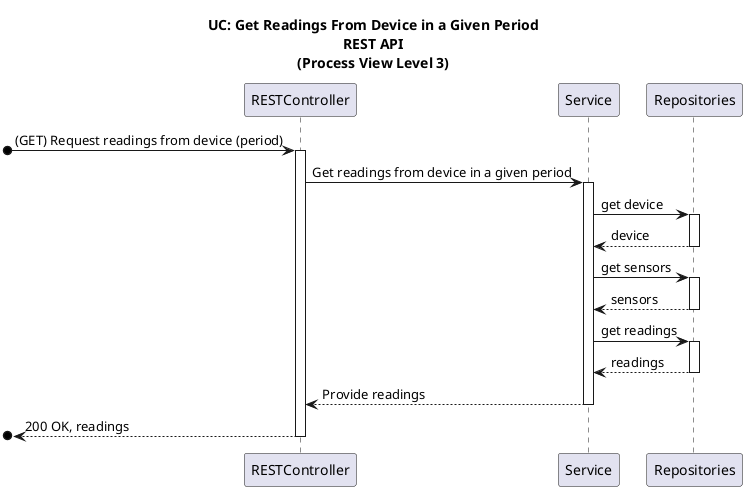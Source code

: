 @startuml

title UC: Get Readings From Device in a Given Period\nREST API\n(Process View Level 3)

participant "RESTController" as RC
participant "Service" as S
participant "Repositories" as R

[o-> RC : (GET) Request readings from device (period)
activate RC
RC -> S : Get readings from device in a given period
activate S
S -> R : get device
activate R
R --> S : device
deactivate R
S -> R : get sensors
activate R
R --> S : sensors
deactivate R
S -> R : get readings
activate R
R --> S : readings
deactivate R
S --> RC : Provide readings
deactivate S
[o<-- RC : 200 OK, readings
deactivate RC



@enduml